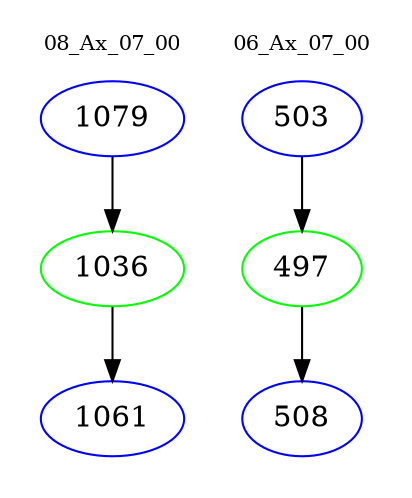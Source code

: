 digraph{
subgraph cluster_0 {
color = white
label = "08_Ax_07_00";
fontsize=10;
T0_1079 [label="1079", color="blue"]
T0_1079 -> T0_1036 [color="black"]
T0_1036 [label="1036", color="green"]
T0_1036 -> T0_1061 [color="black"]
T0_1061 [label="1061", color="blue"]
}
subgraph cluster_1 {
color = white
label = "06_Ax_07_00";
fontsize=10;
T1_503 [label="503", color="blue"]
T1_503 -> T1_497 [color="black"]
T1_497 [label="497", color="green"]
T1_497 -> T1_508 [color="black"]
T1_508 [label="508", color="blue"]
}
}
